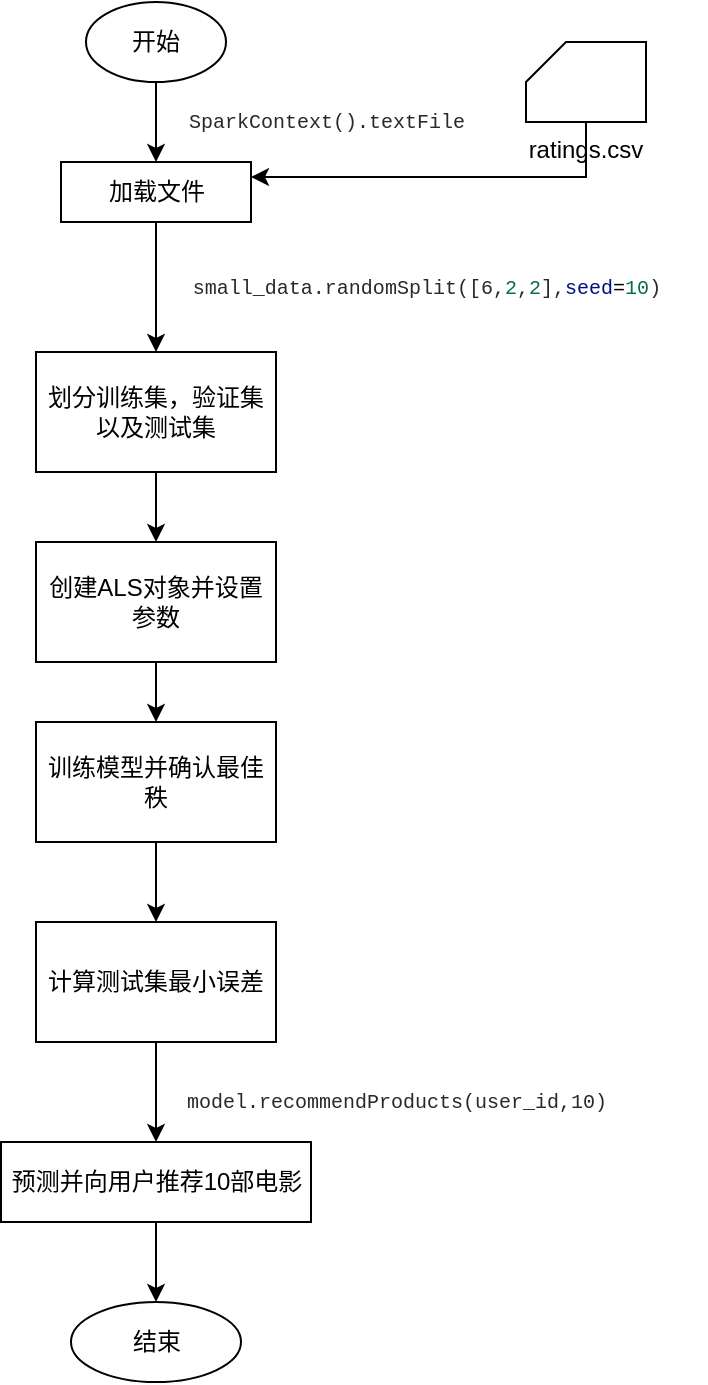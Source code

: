 <mxfile version="21.3.7" type="github">
  <diagram id="C5RBs43oDa-KdzZeNtuy" name="Page-1">
    <mxGraphModel dx="1150" dy="547" grid="1" gridSize="10" guides="1" tooltips="1" connect="1" arrows="1" fold="1" page="1" pageScale="1" pageWidth="827" pageHeight="1169" math="0" shadow="0">
      <root>
        <mxCell id="WIyWlLk6GJQsqaUBKTNV-0" />
        <mxCell id="WIyWlLk6GJQsqaUBKTNV-1" parent="WIyWlLk6GJQsqaUBKTNV-0" />
        <mxCell id="j1_Hd5A-CeJLBZec2h_H-2" value="" style="edgeStyle=orthogonalEdgeStyle;rounded=0;orthogonalLoop=1;jettySize=auto;html=1;" edge="1" parent="WIyWlLk6GJQsqaUBKTNV-1" source="j1_Hd5A-CeJLBZec2h_H-0" target="j1_Hd5A-CeJLBZec2h_H-1">
          <mxGeometry relative="1" as="geometry" />
        </mxCell>
        <mxCell id="j1_Hd5A-CeJLBZec2h_H-0" value="开始" style="ellipse;whiteSpace=wrap;html=1;" vertex="1" parent="WIyWlLk6GJQsqaUBKTNV-1">
          <mxGeometry x="190" y="130" width="70" height="40" as="geometry" />
        </mxCell>
        <mxCell id="j1_Hd5A-CeJLBZec2h_H-4" value="" style="edgeStyle=orthogonalEdgeStyle;rounded=0;orthogonalLoop=1;jettySize=auto;html=1;" edge="1" parent="WIyWlLk6GJQsqaUBKTNV-1" source="j1_Hd5A-CeJLBZec2h_H-1" target="j1_Hd5A-CeJLBZec2h_H-3">
          <mxGeometry relative="1" as="geometry" />
        </mxCell>
        <mxCell id="j1_Hd5A-CeJLBZec2h_H-1" value="加载文件" style="whiteSpace=wrap;html=1;" vertex="1" parent="WIyWlLk6GJQsqaUBKTNV-1">
          <mxGeometry x="177.5" y="210" width="95" height="30" as="geometry" />
        </mxCell>
        <mxCell id="j1_Hd5A-CeJLBZec2h_H-6" value="" style="edgeStyle=orthogonalEdgeStyle;rounded=0;orthogonalLoop=1;jettySize=auto;html=1;" edge="1" parent="WIyWlLk6GJQsqaUBKTNV-1" source="j1_Hd5A-CeJLBZec2h_H-3" target="j1_Hd5A-CeJLBZec2h_H-5">
          <mxGeometry relative="1" as="geometry" />
        </mxCell>
        <mxCell id="j1_Hd5A-CeJLBZec2h_H-3" value="划分训练集，验证集以及测试集" style="whiteSpace=wrap;html=1;" vertex="1" parent="WIyWlLk6GJQsqaUBKTNV-1">
          <mxGeometry x="165" y="305" width="120" height="60" as="geometry" />
        </mxCell>
        <mxCell id="j1_Hd5A-CeJLBZec2h_H-8" value="" style="edgeStyle=orthogonalEdgeStyle;rounded=0;orthogonalLoop=1;jettySize=auto;html=1;" edge="1" parent="WIyWlLk6GJQsqaUBKTNV-1" source="j1_Hd5A-CeJLBZec2h_H-5" target="j1_Hd5A-CeJLBZec2h_H-7">
          <mxGeometry relative="1" as="geometry" />
        </mxCell>
        <mxCell id="j1_Hd5A-CeJLBZec2h_H-5" value="创建ALS对象并设置参数" style="whiteSpace=wrap;html=1;" vertex="1" parent="WIyWlLk6GJQsqaUBKTNV-1">
          <mxGeometry x="165" y="400" width="120" height="60" as="geometry" />
        </mxCell>
        <mxCell id="j1_Hd5A-CeJLBZec2h_H-13" value="" style="edgeStyle=orthogonalEdgeStyle;rounded=0;orthogonalLoop=1;jettySize=auto;html=1;" edge="1" parent="WIyWlLk6GJQsqaUBKTNV-1" source="j1_Hd5A-CeJLBZec2h_H-7" target="j1_Hd5A-CeJLBZec2h_H-12">
          <mxGeometry relative="1" as="geometry" />
        </mxCell>
        <mxCell id="j1_Hd5A-CeJLBZec2h_H-7" value="训练模型并确认最佳秩" style="whiteSpace=wrap;html=1;" vertex="1" parent="WIyWlLk6GJQsqaUBKTNV-1">
          <mxGeometry x="165" y="490" width="120" height="60" as="geometry" />
        </mxCell>
        <mxCell id="j1_Hd5A-CeJLBZec2h_H-9" value="&lt;div style=&quot;color: rgb(41, 41, 41); background-color: rgb(255, 255, 255); font-family: Consolas, &amp;quot;Courier New&amp;quot;, monospace; line-height: 27px;&quot;&gt;&lt;font style=&quot;font-size: 10px;&quot;&gt;SparkContext().textFile&lt;/font&gt;&lt;/div&gt;" style="text;html=1;align=center;verticalAlign=middle;resizable=0;points=[];autosize=1;strokeColor=none;fillColor=none;" vertex="1" parent="WIyWlLk6GJQsqaUBKTNV-1">
          <mxGeometry x="220" y="170" width="180" height="40" as="geometry" />
        </mxCell>
        <mxCell id="j1_Hd5A-CeJLBZec2h_H-11" value="&lt;div style=&quot;color: rgb(41, 41, 41); background-color: rgb(255, 255, 255); font-family: Consolas, &amp;quot;Courier New&amp;quot;, monospace; line-height: 27px;&quot;&gt;&lt;font style=&quot;font-size: 10px;&quot;&gt;small_data.randomSplit([6,&lt;span style=&quot;color: rgb(9, 109, 72);&quot;&gt;2&lt;/span&gt;,&lt;span style=&quot;color: rgb(9, 109, 72);&quot;&gt;2&lt;/span&gt;],&lt;span style=&quot;color: rgb(0, 16, 128);&quot;&gt;seed&lt;/span&gt;&lt;span style=&quot;color: rgb(0, 0, 0);&quot;&gt;=&lt;/span&gt;&lt;span style=&quot;color: rgb(9, 109, 72);&quot;&gt;10&lt;/span&gt;)&lt;/font&gt;&lt;/div&gt;" style="text;html=1;align=center;verticalAlign=middle;resizable=0;points=[];autosize=1;strokeColor=none;fillColor=none;" vertex="1" parent="WIyWlLk6GJQsqaUBKTNV-1">
          <mxGeometry x="220" y="253" width="280" height="40" as="geometry" />
        </mxCell>
        <mxCell id="j1_Hd5A-CeJLBZec2h_H-15" value="" style="edgeStyle=orthogonalEdgeStyle;rounded=0;orthogonalLoop=1;jettySize=auto;html=1;" edge="1" parent="WIyWlLk6GJQsqaUBKTNV-1" source="j1_Hd5A-CeJLBZec2h_H-12" target="j1_Hd5A-CeJLBZec2h_H-14">
          <mxGeometry relative="1" as="geometry" />
        </mxCell>
        <mxCell id="j1_Hd5A-CeJLBZec2h_H-12" value="计算测试集最小误差" style="whiteSpace=wrap;html=1;" vertex="1" parent="WIyWlLk6GJQsqaUBKTNV-1">
          <mxGeometry x="165" y="590" width="120" height="60" as="geometry" />
        </mxCell>
        <mxCell id="j1_Hd5A-CeJLBZec2h_H-18" style="edgeStyle=orthogonalEdgeStyle;rounded=0;orthogonalLoop=1;jettySize=auto;html=1;exitX=0.5;exitY=1;exitDx=0;exitDy=0;entryX=0.5;entryY=0;entryDx=0;entryDy=0;" edge="1" parent="WIyWlLk6GJQsqaUBKTNV-1" source="j1_Hd5A-CeJLBZec2h_H-14" target="j1_Hd5A-CeJLBZec2h_H-17">
          <mxGeometry relative="1" as="geometry" />
        </mxCell>
        <mxCell id="j1_Hd5A-CeJLBZec2h_H-14" value="预测并向用户推荐10部电影" style="whiteSpace=wrap;html=1;" vertex="1" parent="WIyWlLk6GJQsqaUBKTNV-1">
          <mxGeometry x="147.5" y="700" width="155" height="40" as="geometry" />
        </mxCell>
        <mxCell id="j1_Hd5A-CeJLBZec2h_H-16" value="&lt;div style=&quot;color: rgb(41, 41, 41); background-color: rgb(255, 255, 255); font-family: Consolas, &amp;quot;Courier New&amp;quot;, monospace; line-height: 27px;&quot;&gt;&lt;font style=&quot;font-size: 10px;&quot;&gt;model.recommendProducts(user_id,10)&lt;/font&gt;&lt;/div&gt;" style="text;html=1;align=center;verticalAlign=middle;resizable=0;points=[];autosize=1;strokeColor=none;fillColor=none;" vertex="1" parent="WIyWlLk6GJQsqaUBKTNV-1">
          <mxGeometry x="220" y="660" width="250" height="40" as="geometry" />
        </mxCell>
        <mxCell id="j1_Hd5A-CeJLBZec2h_H-17" value="结束" style="ellipse;whiteSpace=wrap;html=1;" vertex="1" parent="WIyWlLk6GJQsqaUBKTNV-1">
          <mxGeometry x="182.5" y="780" width="85" height="40" as="geometry" />
        </mxCell>
        <mxCell id="j1_Hd5A-CeJLBZec2h_H-20" style="edgeStyle=orthogonalEdgeStyle;rounded=0;orthogonalLoop=1;jettySize=auto;html=1;exitX=0.5;exitY=1;exitDx=0;exitDy=0;exitPerimeter=0;entryX=1;entryY=0.25;entryDx=0;entryDy=0;" edge="1" parent="WIyWlLk6GJQsqaUBKTNV-1" source="j1_Hd5A-CeJLBZec2h_H-19" target="j1_Hd5A-CeJLBZec2h_H-1">
          <mxGeometry relative="1" as="geometry" />
        </mxCell>
        <mxCell id="j1_Hd5A-CeJLBZec2h_H-19" value="ratings.csv" style="verticalLabelPosition=bottom;verticalAlign=top;html=1;shape=card;whiteSpace=wrap;size=20;arcSize=12;" vertex="1" parent="WIyWlLk6GJQsqaUBKTNV-1">
          <mxGeometry x="410" y="150" width="60" height="40" as="geometry" />
        </mxCell>
      </root>
    </mxGraphModel>
  </diagram>
</mxfile>

